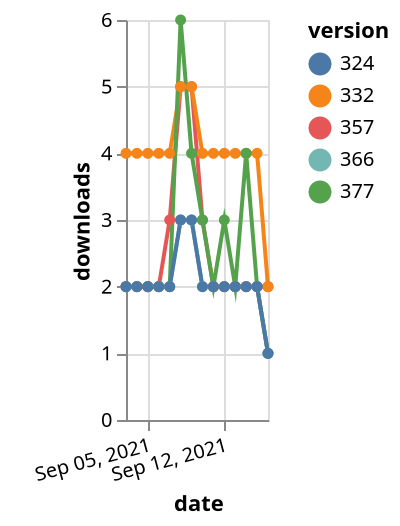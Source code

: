 {"$schema": "https://vega.github.io/schema/vega-lite/v5.json", "description": "A simple bar chart with embedded data.", "data": {"values": [{"date": "2021-09-03", "total": 2312, "delta": 2, "version": "366"}, {"date": "2021-09-04", "total": 2314, "delta": 2, "version": "366"}, {"date": "2021-09-05", "total": 2316, "delta": 2, "version": "366"}, {"date": "2021-09-06", "total": 2318, "delta": 2, "version": "366"}, {"date": "2021-09-07", "total": 2320, "delta": 2, "version": "366"}, {"date": "2021-09-08", "total": 2323, "delta": 3, "version": "366"}, {"date": "2021-09-09", "total": 2326, "delta": 3, "version": "366"}, {"date": "2021-09-10", "total": 2328, "delta": 2, "version": "366"}, {"date": "2021-09-11", "total": 2330, "delta": 2, "version": "366"}, {"date": "2021-09-12", "total": 2332, "delta": 2, "version": "366"}, {"date": "2021-09-13", "total": 2334, "delta": 2, "version": "366"}, {"date": "2021-09-14", "total": 2336, "delta": 2, "version": "366"}, {"date": "2021-09-15", "total": 2338, "delta": 2, "version": "366"}, {"date": "2021-09-16", "total": 2339, "delta": 1, "version": "366"}, {"date": "2021-09-03", "total": 2905, "delta": 2, "version": "357"}, {"date": "2021-09-04", "total": 2907, "delta": 2, "version": "357"}, {"date": "2021-09-05", "total": 2909, "delta": 2, "version": "357"}, {"date": "2021-09-06", "total": 2911, "delta": 2, "version": "357"}, {"date": "2021-09-07", "total": 2914, "delta": 3, "version": "357"}, {"date": "2021-09-08", "total": 2919, "delta": 5, "version": "357"}, {"date": "2021-09-09", "total": 2924, "delta": 5, "version": "357"}, {"date": "2021-09-10", "total": 2927, "delta": 3, "version": "357"}, {"date": "2021-09-11", "total": 2929, "delta": 2, "version": "357"}, {"date": "2021-09-12", "total": 2931, "delta": 2, "version": "357"}, {"date": "2021-09-13", "total": 2933, "delta": 2, "version": "357"}, {"date": "2021-09-14", "total": 2935, "delta": 2, "version": "357"}, {"date": "2021-09-15", "total": 2937, "delta": 2, "version": "357"}, {"date": "2021-09-16", "total": 2939, "delta": 2, "version": "357"}, {"date": "2021-09-03", "total": 4958, "delta": 4, "version": "332"}, {"date": "2021-09-04", "total": 4962, "delta": 4, "version": "332"}, {"date": "2021-09-05", "total": 4966, "delta": 4, "version": "332"}, {"date": "2021-09-06", "total": 4970, "delta": 4, "version": "332"}, {"date": "2021-09-07", "total": 4974, "delta": 4, "version": "332"}, {"date": "2021-09-08", "total": 4979, "delta": 5, "version": "332"}, {"date": "2021-09-09", "total": 4984, "delta": 5, "version": "332"}, {"date": "2021-09-10", "total": 4988, "delta": 4, "version": "332"}, {"date": "2021-09-11", "total": 4992, "delta": 4, "version": "332"}, {"date": "2021-09-12", "total": 4996, "delta": 4, "version": "332"}, {"date": "2021-09-13", "total": 5000, "delta": 4, "version": "332"}, {"date": "2021-09-14", "total": 5004, "delta": 4, "version": "332"}, {"date": "2021-09-15", "total": 5008, "delta": 4, "version": "332"}, {"date": "2021-09-16", "total": 5010, "delta": 2, "version": "332"}, {"date": "2021-09-03", "total": 2124, "delta": 2, "version": "377"}, {"date": "2021-09-04", "total": 2126, "delta": 2, "version": "377"}, {"date": "2021-09-05", "total": 2128, "delta": 2, "version": "377"}, {"date": "2021-09-06", "total": 2130, "delta": 2, "version": "377"}, {"date": "2021-09-07", "total": 2132, "delta": 2, "version": "377"}, {"date": "2021-09-08", "total": 2138, "delta": 6, "version": "377"}, {"date": "2021-09-09", "total": 2142, "delta": 4, "version": "377"}, {"date": "2021-09-10", "total": 2145, "delta": 3, "version": "377"}, {"date": "2021-09-11", "total": 2147, "delta": 2, "version": "377"}, {"date": "2021-09-12", "total": 2150, "delta": 3, "version": "377"}, {"date": "2021-09-13", "total": 2152, "delta": 2, "version": "377"}, {"date": "2021-09-14", "total": 2156, "delta": 4, "version": "377"}, {"date": "2021-09-15", "total": 2158, "delta": 2, "version": "377"}, {"date": "2021-09-16", "total": 2159, "delta": 1, "version": "377"}, {"date": "2021-09-03", "total": 2625, "delta": 2, "version": "324"}, {"date": "2021-09-04", "total": 2627, "delta": 2, "version": "324"}, {"date": "2021-09-05", "total": 2629, "delta": 2, "version": "324"}, {"date": "2021-09-06", "total": 2631, "delta": 2, "version": "324"}, {"date": "2021-09-07", "total": 2633, "delta": 2, "version": "324"}, {"date": "2021-09-08", "total": 2636, "delta": 3, "version": "324"}, {"date": "2021-09-09", "total": 2639, "delta": 3, "version": "324"}, {"date": "2021-09-10", "total": 2641, "delta": 2, "version": "324"}, {"date": "2021-09-11", "total": 2643, "delta": 2, "version": "324"}, {"date": "2021-09-12", "total": 2645, "delta": 2, "version": "324"}, {"date": "2021-09-13", "total": 2647, "delta": 2, "version": "324"}, {"date": "2021-09-14", "total": 2649, "delta": 2, "version": "324"}, {"date": "2021-09-15", "total": 2651, "delta": 2, "version": "324"}, {"date": "2021-09-16", "total": 2652, "delta": 1, "version": "324"}]}, "width": "container", "mark": {"type": "line", "point": {"filled": true}}, "encoding": {"x": {"field": "date", "type": "temporal", "timeUnit": "yearmonthdate", "title": "date", "axis": {"labelAngle": -15}}, "y": {"field": "delta", "type": "quantitative", "title": "downloads"}, "color": {"field": "version", "type": "nominal"}, "tooltip": {"field": "delta"}}}